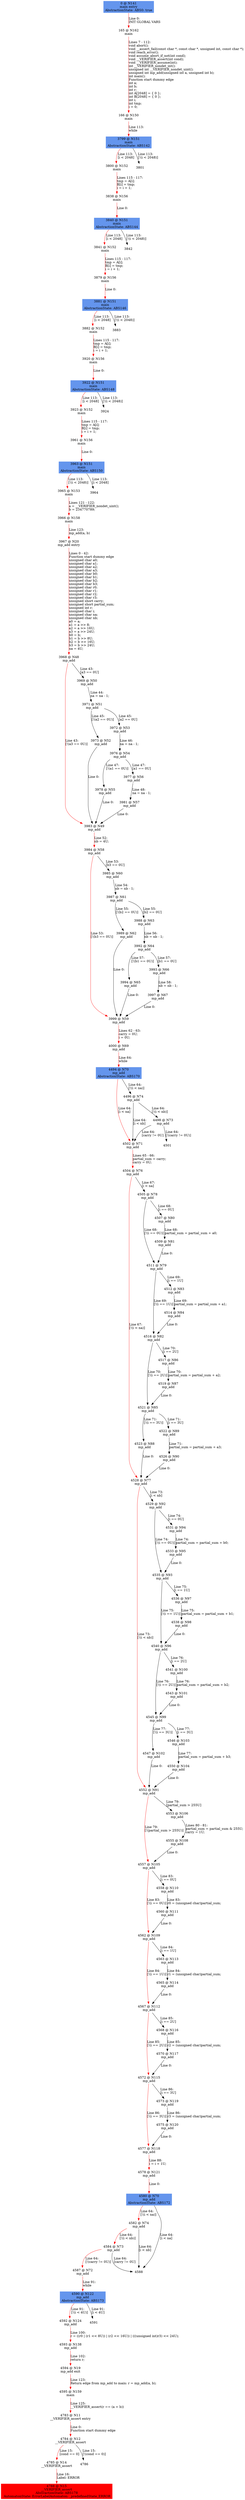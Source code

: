 digraph ARG {
node [style="filled" shape="box" color="white"]
0 [fillcolor="cornflowerblue" label="0 @ N141\nmain entry\nAbstractionState: ABS0: true\n" id="0"]
165 [label="165 @ N162\nmain\n" id="165"]
166 [label="166 @ N150\nmain\n" id="166"]
3799 [fillcolor="cornflowerblue" label="3799 @ N151\nmain\nAbstractionState: ABS142\n" id="3799"]
3800 [label="3800 @ N152\nmain\n" id="3800"]
3838 [label="3838 @ N156\nmain\n" id="3838"]
3840 [fillcolor="cornflowerblue" label="3840 @ N151\nmain\nAbstractionState: ABS144\n" id="3840"]
3841 [label="3841 @ N152\nmain\n" id="3841"]
3879 [label="3879 @ N156\nmain\n" id="3879"]
3881 [fillcolor="cornflowerblue" label="3881 @ N151\nmain\nAbstractionState: ABS146\n" id="3881"]
3882 [label="3882 @ N152\nmain\n" id="3882"]
3920 [label="3920 @ N156\nmain\n" id="3920"]
3922 [fillcolor="cornflowerblue" label="3922 @ N151\nmain\nAbstractionState: ABS148\n" id="3922"]
3923 [label="3923 @ N152\nmain\n" id="3923"]
3961 [label="3961 @ N156\nmain\n" id="3961"]
3963 [fillcolor="cornflowerblue" label="3963 @ N151\nmain\nAbstractionState: ABS150\n" id="3963"]
3965 [label="3965 @ N153\nmain\n" id="3965"]
3966 [label="3966 @ N158\nmain\n" id="3966"]
3967 [label="3967 @ N20\nmp_add entry\n" id="3967"]
3968 [label="3968 @ N48\nmp_add\n" id="3968"]
3983 [label="3983 @ N49\nmp_add\n" id="3983"]
3984 [label="3984 @ N58\nmp_add\n" id="3984"]
3999 [label="3999 @ N59\nmp_add\n" id="3999"]
4000 [label="4000 @ N69\nmp_add\n" id="4000"]
4494 [fillcolor="cornflowerblue" label="4494 @ N70\nmp_add\nAbstractionState: ABS170\n" id="4494"]
4502 [label="4502 @ N71\nmp_add\n" id="4502"]
4504 [label="4504 @ N76\nmp_add\n" id="4504"]
4528 [label="4528 @ N77\nmp_add\n" id="4528"]
4552 [label="4552 @ N91\nmp_add\n" id="4552"]
4557 [label="4557 @ N105\nmp_add\n" id="4557"]
4562 [label="4562 @ N109\nmp_add\n" id="4562"]
4567 [label="4567 @ N112\nmp_add\n" id="4567"]
4572 [label="4572 @ N115\nmp_add\n" id="4572"]
4577 [label="4577 @ N118\nmp_add\n" id="4577"]
4578 [label="4578 @ N121\nmp_add\n" id="4578"]
4580 [fillcolor="cornflowerblue" label="4580 @ N70\nmp_add\nAbstractionState: ABS172\n" id="4580"]
4582 [label="4582 @ N74\nmp_add\n" id="4582"]
4584 [label="4584 @ N73\nmp_add\n" id="4584"]
4587 [label="4587 @ N72\nmp_add\n" id="4587"]
4590 [fillcolor="cornflowerblue" label="4590 @ N122\nmp_add\nAbstractionState: ABS173\n" id="4590"]
4592 [label="4592 @ N124\nmp_add\n" id="4592"]
4593 [label="4593 @ N138\nmp_add\n" id="4593"]
4594 [label="4594 @ N19\nmp_add exit\n" id="4594"]
4595 [label="4595 @ N159\nmain\n" id="4595"]
4783 [label="4783 @ N11\n__VERIFIER_assert entry\n" id="4783"]
4784 [label="4784 @ N12\n__VERIFIER_assert\n" id="4784"]
4785 [label="4785 @ N14\n__VERIFIER_assert\n" id="4785"]
4788 [fillcolor="red" label="4788 @ N15\n__VERIFIER_assert\nAbstractionState: ABS178\n AutomatonState: ErrorLabelAutomaton: _predefinedState_ERROR\n" id="4788"]
4573 [label="4573 @ N119\nmp_add\n" id="4573"]
4575 [label="4575 @ N120\nmp_add\n" id="4575"]
4568 [label="4568 @ N116\nmp_add\n" id="4568"]
4570 [label="4570 @ N117\nmp_add\n" id="4570"]
4563 [label="4563 @ N113\nmp_add\n" id="4563"]
4565 [label="4565 @ N114\nmp_add\n" id="4565"]
4558 [label="4558 @ N110\nmp_add\n" id="4558"]
4560 [label="4560 @ N111\nmp_add\n" id="4560"]
4553 [label="4553 @ N106\nmp_add\n" id="4553"]
4555 [label="4555 @ N108\nmp_add\n" id="4555"]
4529 [label="4529 @ N92\nmp_add\n" id="4529"]
4535 [label="4535 @ N93\nmp_add\n" id="4535"]
4540 [label="4540 @ N96\nmp_add\n" id="4540"]
4545 [label="4545 @ N99\nmp_add\n" id="4545"]
4547 [label="4547 @ N102\nmp_add\n" id="4547"]
4546 [label="4546 @ N103\nmp_add\n" id="4546"]
4550 [label="4550 @ N104\nmp_add\n" id="4550"]
4541 [label="4541 @ N100\nmp_add\n" id="4541"]
4543 [label="4543 @ N101\nmp_add\n" id="4543"]
4536 [label="4536 @ N97\nmp_add\n" id="4536"]
4538 [label="4538 @ N98\nmp_add\n" id="4538"]
4531 [label="4531 @ N94\nmp_add\n" id="4531"]
4533 [label="4533 @ N95\nmp_add\n" id="4533"]
4505 [label="4505 @ N78\nmp_add\n" id="4505"]
4511 [label="4511 @ N79\nmp_add\n" id="4511"]
4516 [label="4516 @ N82\nmp_add\n" id="4516"]
4521 [label="4521 @ N85\nmp_add\n" id="4521"]
4523 [label="4523 @ N88\nmp_add\n" id="4523"]
4522 [label="4522 @ N89\nmp_add\n" id="4522"]
4526 [label="4526 @ N90\nmp_add\n" id="4526"]
4517 [label="4517 @ N86\nmp_add\n" id="4517"]
4519 [label="4519 @ N87\nmp_add\n" id="4519"]
4512 [label="4512 @ N83\nmp_add\n" id="4512"]
4514 [label="4514 @ N84\nmp_add\n" id="4514"]
4507 [label="4507 @ N80\nmp_add\n" id="4507"]
4509 [label="4509 @ N81\nmp_add\n" id="4509"]
4496 [label="4496 @ N74\nmp_add\n" id="4496"]
4498 [label="4498 @ N73\nmp_add\n" id="4498"]
3985 [label="3985 @ N60\nmp_add\n" id="3985"]
3987 [label="3987 @ N61\nmp_add\n" id="3987"]
3989 [label="3989 @ N62\nmp_add\n" id="3989"]
3988 [label="3988 @ N63\nmp_add\n" id="3988"]
3992 [label="3992 @ N64\nmp_add\n" id="3992"]
3994 [label="3994 @ N65\nmp_add\n" id="3994"]
3993 [label="3993 @ N66\nmp_add\n" id="3993"]
3997 [label="3997 @ N67\nmp_add\n" id="3997"]
3969 [label="3969 @ N50\nmp_add\n" id="3969"]
3971 [label="3971 @ N51\nmp_add\n" id="3971"]
3973 [label="3973 @ N52\nmp_add\n" id="3973"]
3972 [label="3972 @ N53\nmp_add\n" id="3972"]
3976 [label="3976 @ N54\nmp_add\n" id="3976"]
3978 [label="3978 @ N55\nmp_add\n" id="3978"]
3977 [label="3977 @ N56\nmp_add\n" id="3977"]
3981 [label="3981 @ N57\nmp_add\n" id="3981"]
0 -> 165 [color="red" label="Line 0: \lINIT GLOBAL VARS\l" id="0 -> 165"]
165 -> 166 [color="red" label="Lines 7 - 112: \lvoid abort();\lvoid __assert_fail(const char *, const char *, unsigned int, const char *);\lvoid reach_error();\lvoid assume_abort_if_not(int cond);\lvoid __VERIFIER_assert(int cond);\lvoid __VERIFIER_assume(int);\lint __VERIFIER_nondet_int();\lunsigned int __VERIFIER_nondet_uint();\lunsigned int mp_add(unsigned int a, unsigned int b);\lint main();\lFunction start dummy edge\lint a;\lint b;\lint r;\lint A[2048] = { 0 };\lint B[2048] = { 0 };\lint i;\lint tmp;\li = 0;\l" id="165 -> 166"]
166 -> 3799 [color="red" label="Line 113: \lwhile\l" id="166 -> 3799"]
3799 -> 3800 [color="red" label="Line 113: \l[i < 2048]\l" id="3799 -> 3800"]
3799 -> 3801 [label="Line 113: \l[!(i < 2048)]\l" id="3799 -> 3801"]
3800 -> 3838 [color="red" label="Lines 115 - 117: \ltmp = A[i];\lB[i] = tmp;\li = i + 1;\l" id="3800 -> 3838"]
3838 -> 3840 [color="red" label="Line 0: \l\l" id="3838 -> 3840"]
3840 -> 3841 [color="red" label="Line 113: \l[i < 2048]\l" id="3840 -> 3841"]
3840 -> 3842 [label="Line 113: \l[!(i < 2048)]\l" id="3840 -> 3842"]
3841 -> 3879 [color="red" label="Lines 115 - 117: \ltmp = A[i];\lB[i] = tmp;\li = i + 1;\l" id="3841 -> 3879"]
3879 -> 3881 [color="red" label="Line 0: \l\l" id="3879 -> 3881"]
3881 -> 3882 [color="red" label="Line 113: \l[i < 2048]\l" id="3881 -> 3882"]
3881 -> 3883 [label="Line 113: \l[!(i < 2048)]\l" id="3881 -> 3883"]
3882 -> 3920 [color="red" label="Lines 115 - 117: \ltmp = A[i];\lB[i] = tmp;\li = i + 1;\l" id="3882 -> 3920"]
3920 -> 3922 [color="red" label="Line 0: \l\l" id="3920 -> 3922"]
3922 -> 3923 [color="red" label="Line 113: \l[i < 2048]\l" id="3922 -> 3923"]
3922 -> 3924 [label="Line 113: \l[!(i < 2048)]\l" id="3922 -> 3924"]
3923 -> 3961 [color="red" label="Lines 115 - 117: \ltmp = A[i];\lB[i] = tmp;\li = i + 1;\l" id="3923 -> 3961"]
3961 -> 3963 [color="red" label="Line 0: \l\l" id="3961 -> 3963"]
3963 -> 3964 [label="Line 113: \l[i < 2048]\l" id="3963 -> 3964"]
3963 -> 3965 [color="red" label="Line 113: \l[!(i < 2048)]\l" id="3963 -> 3965"]
3965 -> 3966 [color="red" label="Lines 121 - 122: \la = __VERIFIER_nondet_uint();\lb = 234770789;\l" id="3965 -> 3966"]
3966 -> 3967 [color="red" label="Line 123: \lmp_add(a, b)\l" id="3966 -> 3967"]
3967 -> 3968 [color="red" label="Lines 0 - 42: \lFunction start dummy edge\lunsigned char a0;\lunsigned char a1;\lunsigned char a2;\lunsigned char a3;\lunsigned char b0;\lunsigned char b1;\lunsigned char b2;\lunsigned char b3;\lunsigned char r0;\lunsigned char r1;\lunsigned char r2;\lunsigned char r3;\lunsigned short carry;\lunsigned short partial_sum;\lunsigned int r;\lunsigned char i;\lunsigned char na;\lunsigned char nb;\la0 = a;\la1 = a >> 8;\la2 = a >> 16U;\la3 = a >> 24U;\lb0 = b;\lb1 = b >> 8U;\lb2 = b >> 16U;\lb3 = b >> 24U;\lna = 4U;\l" id="3967 -> 3968"]
3968 -> 3969 [label="Line 43: \l[a3 == 0U]\l" id="3968 -> 3969"]
3968 -> 3983 [color="red" label="Line 43: \l[!(a3 == 0U)]\l" id="3968 -> 3983"]
3983 -> 3984 [color="red" label="Line 52: \lnb = 4U;\l" id="3983 -> 3984"]
3984 -> 3985 [label="Line 53: \l[b3 == 0U]\l" id="3984 -> 3985"]
3984 -> 3999 [color="red" label="Line 53: \l[!(b3 == 0U)]\l" id="3984 -> 3999"]
3999 -> 4000 [color="red" label="Lines 62 - 63: \lcarry = 0U;\li = 0U;\l" id="3999 -> 4000"]
4000 -> 4494 [color="red" label="Line 64: \lwhile\l" id="4000 -> 4494"]
4494 -> 4496 [label="Line 64: \l[!(i < na)]\l" id="4494 -> 4496"]
4494 -> 4502 [color="red" label="Line 64: \l[i < na]\l" id="4494 -> 4502"]
4502 -> 4504 [color="red" label="Lines 65 - 66: \lpartial_sum = carry;\lcarry = 0U;\l" id="4502 -> 4504"]
4504 -> 4505 [label="Line 67: \l[i < na]\l" id="4504 -> 4505"]
4504 -> 4528 [color="red" label="Line 67: \l[!(i < na)]\l" id="4504 -> 4528"]
4528 -> 4529 [label="Line 73: \l[i < nb]\l" id="4528 -> 4529"]
4528 -> 4552 [color="red" label="Line 73: \l[!(i < nb)]\l" id="4528 -> 4552"]
4552 -> 4553 [label="Line 79: \l[partial_sum > 255U]\l" id="4552 -> 4553"]
4552 -> 4557 [color="red" label="Line 79: \l[!(partial_sum > 255U)]\l" id="4552 -> 4557"]
4557 -> 4558 [label="Line 83: \l[i == 0U]\l" id="4557 -> 4558"]
4557 -> 4562 [color="red" label="Line 83: \l[!(i == 0U)]\l" id="4557 -> 4562"]
4562 -> 4563 [label="Line 84: \l[i == 1U]\l" id="4562 -> 4563"]
4562 -> 4567 [color="red" label="Line 84: \l[!(i == 1U)]\l" id="4562 -> 4567"]
4567 -> 4568 [label="Line 85: \l[i == 2U]\l" id="4567 -> 4568"]
4567 -> 4572 [color="red" label="Line 85: \l[!(i == 2U)]\l" id="4567 -> 4572"]
4572 -> 4573 [label="Line 86: \l[i == 3U]\l" id="4572 -> 4573"]
4572 -> 4577 [color="red" label="Line 86: \l[!(i == 3U)]\l" id="4572 -> 4577"]
4577 -> 4578 [color="red" label="Line 88: \li = i + 1U;\l" id="4577 -> 4578"]
4578 -> 4580 [color="red" label="Line 0: \l\l" id="4578 -> 4580"]
4580 -> 4582 [color="red" label="Line 64: \l[!(i < na)]\l" id="4580 -> 4582"]
4580 -> 4588 [label="Line 64: \l[i < na]\l" id="4580 -> 4588"]
4582 -> 4584 [color="red" label="Line 64: \l[!(i < nb)]\l" id="4582 -> 4584"]
4582 -> 4588 [label="Line 64: \l[i < nb]\l" id="4582 -> 4588"]
4584 -> 4587 [color="red" label="Line 64: \l[!(carry != 0U)]\l" id="4584 -> 4587"]
4584 -> 4588 [label="Line 64: \l[carry != 0U]\l" id="4584 -> 4588"]
4587 -> 4590 [color="red" label="Line 91: \lwhile\l" id="4587 -> 4590"]
4590 -> 4591 [label="Line 91: \l[i < 4U]\l" id="4590 -> 4591"]
4590 -> 4592 [color="red" label="Line 91: \l[!(i < 4U)]\l" id="4590 -> 4592"]
4592 -> 4593 [color="red" label="Line 100: \lr = ((r0 | (r1 << 8U)) | (r2 << 16U)) | (((unsigned int)r3) << 24U);\l" id="4592 -> 4593"]
4593 -> 4594 [color="red" label="Line 102: \lreturn r;\l" id="4593 -> 4594"]
4594 -> 4595 [color="red" label="Line 123: \lReturn edge from mp_add to main: r = mp_add(a, b);\l" id="4594 -> 4595"]
4595 -> 4783 [color="red" label="Line 125: \l__VERIFIER_assert(r == (a + b))\l" id="4595 -> 4783"]
4783 -> 4784 [color="red" label="Line 0: \lFunction start dummy edge\l" id="4783 -> 4784"]
4784 -> 4785 [color="red" label="Line 15: \l[cond == 0]\l" id="4784 -> 4785"]
4784 -> 4786 [label="Line 15: \l[!(cond == 0)]\l" id="4784 -> 4786"]
4785 -> 4788 [color="red" label="Line 16: \lLabel: ERROR\l" id="4785 -> 4788"]
4573 -> 4575 [label="Line 86: \lr3 = (unsigned char)partial_sum;\l" id="4573 -> 4575"]
4575 -> 4577 [label="Line 0: \l\l" id="4575 -> 4577"]
4568 -> 4570 [label="Line 85: \lr2 = (unsigned char)partial_sum;\l" id="4568 -> 4570"]
4570 -> 4572 [label="Line 0: \l\l" id="4570 -> 4572"]
4563 -> 4565 [label="Line 84: \lr1 = (unsigned char)partial_sum;\l" id="4563 -> 4565"]
4565 -> 4567 [label="Line 0: \l\l" id="4565 -> 4567"]
4558 -> 4560 [label="Line 83: \lr0 = (unsigned char)partial_sum;\l" id="4558 -> 4560"]
4560 -> 4562 [label="Line 0: \l\l" id="4560 -> 4562"]
4553 -> 4555 [label="Lines 80 - 81: \lpartial_sum = partial_sum & 255U;\lcarry = 1U;\l" id="4553 -> 4555"]
4555 -> 4557 [label="Line 0: \l\l" id="4555 -> 4557"]
4529 -> 4531 [label="Line 74: \l[i == 0U]\l" id="4529 -> 4531"]
4529 -> 4535 [label="Line 74: \l[!(i == 0U)]\l" id="4529 -> 4535"]
4535 -> 4536 [label="Line 75: \l[i == 1U]\l" id="4535 -> 4536"]
4535 -> 4540 [label="Line 75: \l[!(i == 1U)]\l" id="4535 -> 4540"]
4540 -> 4541 [label="Line 76: \l[i == 2U]\l" id="4540 -> 4541"]
4540 -> 4545 [label="Line 76: \l[!(i == 2U)]\l" id="4540 -> 4545"]
4545 -> 4546 [label="Line 77: \l[i == 3U]\l" id="4545 -> 4546"]
4545 -> 4547 [label="Line 77: \l[!(i == 3U)]\l" id="4545 -> 4547"]
4547 -> 4552 [label="Line 0: \l\l" id="4547 -> 4552"]
4546 -> 4550 [label="Line 77: \lpartial_sum = partial_sum + b3;\l" id="4546 -> 4550"]
4550 -> 4552 [label="Line 0: \l\l" id="4550 -> 4552"]
4541 -> 4543 [label="Line 76: \lpartial_sum = partial_sum + b2;\l" id="4541 -> 4543"]
4543 -> 4545 [label="Line 0: \l\l" id="4543 -> 4545"]
4536 -> 4538 [label="Line 75: \lpartial_sum = partial_sum + b1;\l" id="4536 -> 4538"]
4538 -> 4540 [label="Line 0: \l\l" id="4538 -> 4540"]
4531 -> 4533 [label="Line 74: \lpartial_sum = partial_sum + b0;\l" id="4531 -> 4533"]
4533 -> 4535 [label="Line 0: \l\l" id="4533 -> 4535"]
4505 -> 4507 [label="Line 68: \l[i == 0U]\l" id="4505 -> 4507"]
4505 -> 4511 [label="Line 68: \l[!(i == 0U)]\l" id="4505 -> 4511"]
4511 -> 4512 [label="Line 69: \l[i == 1U]\l" id="4511 -> 4512"]
4511 -> 4516 [label="Line 69: \l[!(i == 1U)]\l" id="4511 -> 4516"]
4516 -> 4517 [label="Line 70: \l[i == 2U]\l" id="4516 -> 4517"]
4516 -> 4521 [label="Line 70: \l[!(i == 2U)]\l" id="4516 -> 4521"]
4521 -> 4522 [label="Line 71: \l[i == 3U]\l" id="4521 -> 4522"]
4521 -> 4523 [label="Line 71: \l[!(i == 3U)]\l" id="4521 -> 4523"]
4523 -> 4528 [label="Line 0: \l\l" id="4523 -> 4528"]
4522 -> 4526 [label="Line 71: \lpartial_sum = partial_sum + a3;\l" id="4522 -> 4526"]
4526 -> 4528 [label="Line 0: \l\l" id="4526 -> 4528"]
4517 -> 4519 [label="Line 70: \lpartial_sum = partial_sum + a2;\l" id="4517 -> 4519"]
4519 -> 4521 [label="Line 0: \l\l" id="4519 -> 4521"]
4512 -> 4514 [label="Line 69: \lpartial_sum = partial_sum + a1;\l" id="4512 -> 4514"]
4514 -> 4516 [label="Line 0: \l\l" id="4514 -> 4516"]
4507 -> 4509 [label="Line 68: \lpartial_sum = partial_sum + a0;\l" id="4507 -> 4509"]
4509 -> 4511 [label="Line 0: \l\l" id="4509 -> 4511"]
4496 -> 4498 [label="Line 64: \l[!(i < nb)]\l" id="4496 -> 4498"]
4496 -> 4502 [label="Line 64: \l[i < nb]\l" id="4496 -> 4502"]
4498 -> 4501 [label="Line 64: \l[!(carry != 0U)]\l" id="4498 -> 4501"]
4498 -> 4502 [label="Line 64: \l[carry != 0U]\l" id="4498 -> 4502"]
3985 -> 3987 [label="Line 54: \lnb = nb - 1;\l" id="3985 -> 3987"]
3987 -> 3988 [label="Line 55: \l[b2 == 0U]\l" id="3987 -> 3988"]
3987 -> 3989 [label="Line 55: \l[!(b2 == 0U)]\l" id="3987 -> 3989"]
3989 -> 3999 [label="Line 0: \l\l" id="3989 -> 3999"]
3988 -> 3992 [label="Line 56: \lnb = nb - 1;\l" id="3988 -> 3992"]
3992 -> 3993 [label="Line 57: \l[b1 == 0U]\l" id="3992 -> 3993"]
3992 -> 3994 [label="Line 57: \l[!(b1 == 0U)]\l" id="3992 -> 3994"]
3994 -> 3999 [label="Line 0: \l\l" id="3994 -> 3999"]
3993 -> 3997 [label="Line 58: \lnb = nb - 1;\l" id="3993 -> 3997"]
3997 -> 3999 [label="Line 0: \l\l" id="3997 -> 3999"]
3969 -> 3971 [label="Line 44: \lna = na - 1;\l" id="3969 -> 3971"]
3971 -> 3972 [label="Line 45: \l[a2 == 0U]\l" id="3971 -> 3972"]
3971 -> 3973 [label="Line 45: \l[!(a2 == 0U)]\l" id="3971 -> 3973"]
3973 -> 3983 [label="Line 0: \l\l" id="3973 -> 3983"]
3972 -> 3976 [label="Line 46: \lna = na - 1;\l" id="3972 -> 3976"]
3976 -> 3977 [label="Line 47: \l[a1 == 0U]\l" id="3976 -> 3977"]
3976 -> 3978 [label="Line 47: \l[!(a1 == 0U)]\l" id="3976 -> 3978"]
3978 -> 3983 [label="Line 0: \l\l" id="3978 -> 3983"]
3977 -> 3981 [label="Line 48: \lna = na - 1;\l" id="3977 -> 3981"]
3981 -> 3983 [label="Line 0: \l\l" id="3981 -> 3983"]
}
